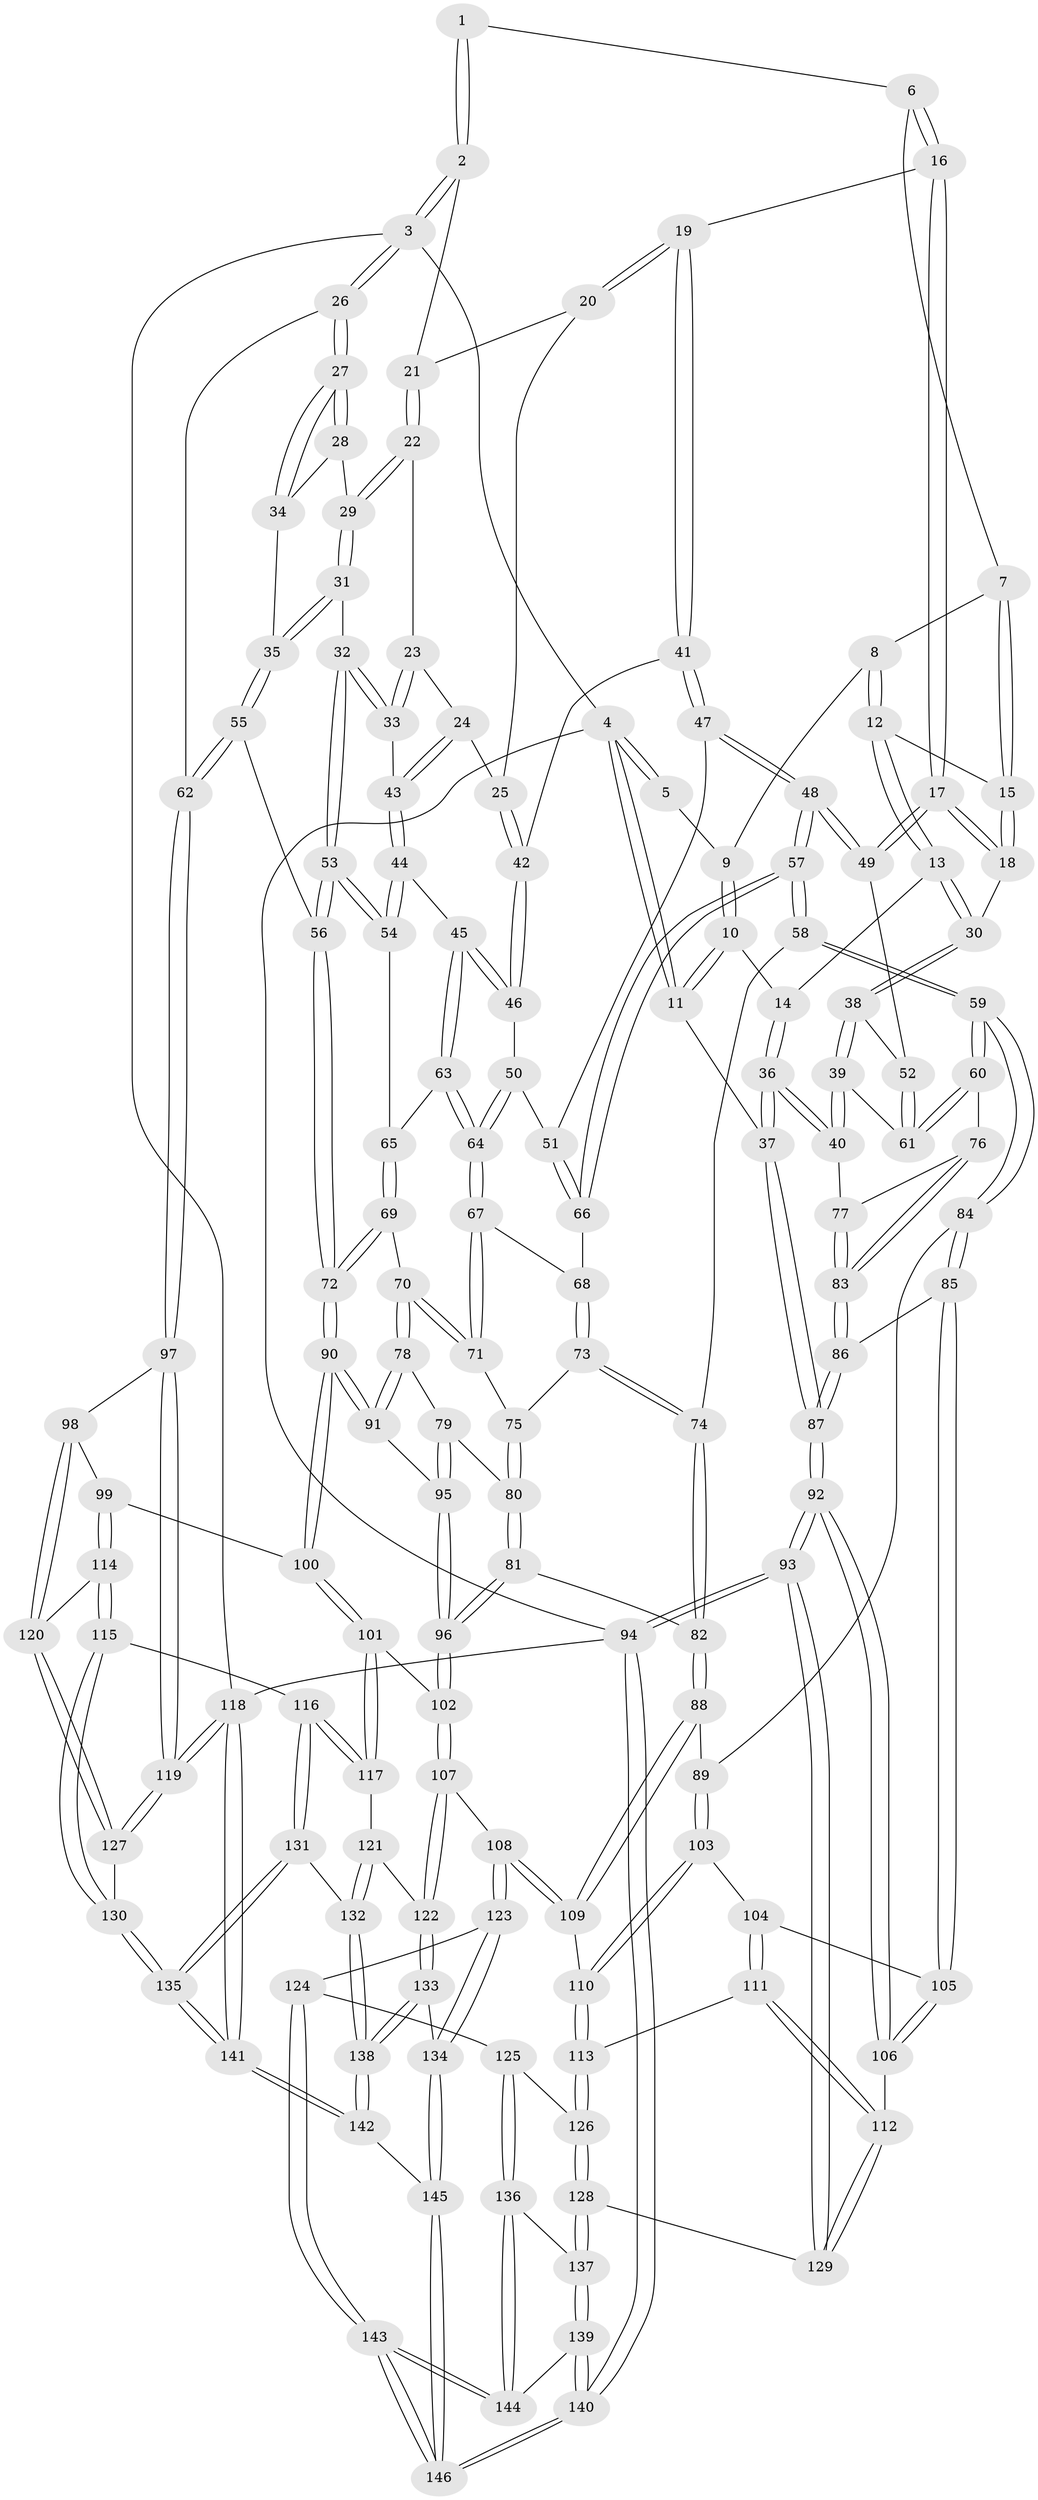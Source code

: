 // coarse degree distribution, {3: 0.08888888888888889, 5: 0.4444444444444444, 4: 0.4222222222222222, 6: 0.044444444444444446}
// Generated by graph-tools (version 1.1) at 2025/42/03/06/25 10:42:34]
// undirected, 146 vertices, 362 edges
graph export_dot {
graph [start="1"]
  node [color=gray90,style=filled];
  1 [pos="+0.401213785122508+0"];
  2 [pos="+0.8487047652961839+0"];
  3 [pos="+1+0"];
  4 [pos="+0+0"];
  5 [pos="+0.14281612807875171+0"];
  6 [pos="+0.40216397127464015+0.02417150609729345"];
  7 [pos="+0.3327060362625381+0.0546336374414832"];
  8 [pos="+0.2263657424415569+0.04337520024783184"];
  9 [pos="+0.1675515623888072+0"];
  10 [pos="+0.12748382222415994+0.045316871274359745"];
  11 [pos="+0+0.18043351817768316"];
  12 [pos="+0.21529216028061457+0.11058548444173104"];
  13 [pos="+0.17011025441839064+0.1341055056171208"];
  14 [pos="+0.14935970945102267+0.13542886926436076"];
  15 [pos="+0.2714853001803304+0.13725219378084066"];
  16 [pos="+0.4651049715921509+0.13533998794093224"];
  17 [pos="+0.3116113155928873+0.2259736586327398"];
  18 [pos="+0.30330238972100465+0.21880668313797588"];
  19 [pos="+0.4693220545900033+0.13747791425931144"];
  20 [pos="+0.7979836147093388+0"];
  21 [pos="+0.8151484596408533+0"];
  22 [pos="+0.838483885395421+0.02238284412644833"];
  23 [pos="+0.7864096219149936+0.1601276167056764"];
  24 [pos="+0.7049758877703756+0.21831333138367964"];
  25 [pos="+0.660528958058303+0.17275302151820981"];
  26 [pos="+1+0.27275667469373227"];
  27 [pos="+1+0.27101120229527675"];
  28 [pos="+0.8996357455080991+0.13263387443751481"];
  29 [pos="+0.8560222083192193+0.07172996270806996"];
  30 [pos="+0.22669240834204965+0.20984266006379368"];
  31 [pos="+0.8418112269461787+0.27156976576468594"];
  32 [pos="+0.8148365560175513+0.27776887795472877"];
  33 [pos="+0.7839336746274581+0.26818090080362883"];
  34 [pos="+0.9478183839966774+0.27504153647141905"];
  35 [pos="+0.9137985327907614+0.28990555080186553"];
  36 [pos="+0+0.2910972355420298"];
  37 [pos="+0+0.26895436143356505"];
  38 [pos="+0.07824349311766504+0.2950282466328499"];
  39 [pos="+0.06121978542198613+0.2975501347719473"];
  40 [pos="+0+0.29406039689549085"];
  41 [pos="+0.5043293425423141+0.18373879419081246"];
  42 [pos="+0.5701730369822074+0.2035608844608396"];
  43 [pos="+0.7348963870494903+0.269615642869054"];
  44 [pos="+0.7244424311897245+0.2827905497340501"];
  45 [pos="+0.6531007895398047+0.32563043300102873"];
  46 [pos="+0.612438158890008+0.3008853230679515"];
  47 [pos="+0.4765994643732308+0.28135787688298436"];
  48 [pos="+0.36740771346209256+0.3514543888802931"];
  49 [pos="+0.3093276295555748+0.26885995604904633"];
  50 [pos="+0.5535047433402056+0.3466210355521811"];
  51 [pos="+0.5169023888615734+0.34773184171611643"];
  52 [pos="+0.238008420470618+0.3071575081696623"];
  53 [pos="+0.7946204940374207+0.42718130542262434"];
  54 [pos="+0.746512895069133+0.3691349730001763"];
  55 [pos="+0.879655779271888+0.49044235477162784"];
  56 [pos="+0.8113284474260003+0.49893473445569275"];
  57 [pos="+0.36738747511695985+0.36406561604201115"];
  58 [pos="+0.3551355503898313+0.40665603770981584"];
  59 [pos="+0.292135267668419+0.45539244769560105"];
  60 [pos="+0.2565162604618253+0.44074580526094376"];
  61 [pos="+0.24223449346133566+0.4144630842454716"];
  62 [pos="+1+0.5732710149492054"];
  63 [pos="+0.655216843650127+0.35766337437562845"];
  64 [pos="+0.5881036438534172+0.39967001038824584"];
  65 [pos="+0.6606136859034232+0.3663526914916633"];
  66 [pos="+0.5006355063539386+0.3898269141213757"];
  67 [pos="+0.5842132692670076+0.41299994928627587"];
  68 [pos="+0.500756816497916+0.390489848793426"];
  69 [pos="+0.7031284431899448+0.5021502894779378"];
  70 [pos="+0.6551453194611254+0.5069933002140865"];
  71 [pos="+0.5856472193864525+0.43375030517728047"];
  72 [pos="+0.7727992743897195+0.5243005237399381"];
  73 [pos="+0.4947264017889988+0.4513254442295653"];
  74 [pos="+0.44733212094466585+0.47558310153521044"];
  75 [pos="+0.5094408532917187+0.45729194887776725"];
  76 [pos="+0.1939013352395014+0.45887063432028213"];
  77 [pos="+0+0.31295494792333567"];
  78 [pos="+0.5853701683161646+0.5498594891857439"];
  79 [pos="+0.5834431984864402+0.55084376951809"];
  80 [pos="+0.5769125629108969+0.5520602667908265"];
  81 [pos="+0.4782595239066209+0.6206182628229044"];
  82 [pos="+0.43524099127485966+0.6217511853909266"];
  83 [pos="+0.1257560047163374+0.5493020859937153"];
  84 [pos="+0.29543454592403096+0.505860398765655"];
  85 [pos="+0.15510006054502312+0.6176161991438506"];
  86 [pos="+0.126543051445323+0.5669490790340938"];
  87 [pos="+0+0.5532192153695674"];
  88 [pos="+0.42839191360896706+0.6255821206368942"];
  89 [pos="+0.38167743444166696+0.6151085369154424"];
  90 [pos="+0.7654093400514029+0.5923733990656991"];
  91 [pos="+0.6605350984393169+0.635345099508638"];
  92 [pos="+0+0.7275666367653136"];
  93 [pos="+0+1"];
  94 [pos="+0+1"];
  95 [pos="+0.6263503527044367+0.6581661105195631"];
  96 [pos="+0.599218540122958+0.7206487710404629"];
  97 [pos="+1+0.6330330061676832"];
  98 [pos="+1+0.6700118697126877"];
  99 [pos="+0.8332115221922489+0.7176506158594388"];
  100 [pos="+0.7686012221297455+0.6122136639744521"];
  101 [pos="+0.631429918290281+0.7818793794197532"];
  102 [pos="+0.6228149594005329+0.7802170461410172"];
  103 [pos="+0.25131810230121804+0.6807069059582705"];
  104 [pos="+0.22407008012353796+0.6850499219600835"];
  105 [pos="+0.1551367242049406+0.6181200043485863"];
  106 [pos="+0+0.7445544485504979"];
  107 [pos="+0.5596585626439256+0.8208508724614528"];
  108 [pos="+0.4652156236897154+0.8421770503456425"];
  109 [pos="+0.41923848404198943+0.7983564734469796"];
  110 [pos="+0.3831425909302927+0.8024598336550435"];
  111 [pos="+0.2236613808368798+0.6875352926785148"];
  112 [pos="+0.12604521858061332+0.8495101674952287"];
  113 [pos="+0.2903029808395346+0.8426256359938128"];
  114 [pos="+0.799133535103102+0.8187256901537671"];
  115 [pos="+0.7569514140331342+0.8406965681943791"];
  116 [pos="+0.7438746930409815+0.8433764931972448"];
  117 [pos="+0.69051579756847+0.8186411489891411"];
  118 [pos="+1+1"];
  119 [pos="+1+1"];
  120 [pos="+0.8884523767723449+0.8585062413525641"];
  121 [pos="+0.6211170035531652+0.931122104861897"];
  122 [pos="+0.5975538018055819+0.938334835195987"];
  123 [pos="+0.45457876090875726+0.9127336852365734"];
  124 [pos="+0.3233551636158489+0.9486387188279213"];
  125 [pos="+0.29055619764816576+0.9109379759108516"];
  126 [pos="+0.2722951113431894+0.8649997975456708"];
  127 [pos="+0.943833321526457+0.94070318066094"];
  128 [pos="+0.1441438357963172+0.8701290874235513"];
  129 [pos="+0.13028582873701744+0.8586598932398829"];
  130 [pos="+0.8266958856552573+0.9655169083783152"];
  131 [pos="+0.7210064099330692+0.918506322960051"];
  132 [pos="+0.6975268836711774+0.944994245940488"];
  133 [pos="+0.5926035795579075+0.9524242765377177"];
  134 [pos="+0.4820585324241613+1"];
  135 [pos="+0.794260731621175+1"];
  136 [pos="+0.2260678629959172+0.9822113471015944"];
  137 [pos="+0.14689633886582634+0.8879847084252904"];
  138 [pos="+0.6615115810130135+1"];
  139 [pos="+0.13304413554878086+0.9785468478919239"];
  140 [pos="+0+1"];
  141 [pos="+0.7898437367088602+1"];
  142 [pos="+0.6711019451490997+1"];
  143 [pos="+0.30145113353284325+1"];
  144 [pos="+0.22778958719612782+0.9961363085534196"];
  145 [pos="+0.4606352230532921+1"];
  146 [pos="+0.3025142405853147+1"];
  1 -- 2;
  1 -- 2;
  1 -- 6;
  2 -- 3;
  2 -- 3;
  2 -- 21;
  3 -- 4;
  3 -- 26;
  3 -- 26;
  3 -- 118;
  4 -- 5;
  4 -- 5;
  4 -- 11;
  4 -- 11;
  4 -- 94;
  5 -- 9;
  6 -- 7;
  6 -- 16;
  6 -- 16;
  7 -- 8;
  7 -- 15;
  7 -- 15;
  8 -- 9;
  8 -- 12;
  8 -- 12;
  9 -- 10;
  9 -- 10;
  10 -- 11;
  10 -- 11;
  10 -- 14;
  11 -- 37;
  12 -- 13;
  12 -- 13;
  12 -- 15;
  13 -- 14;
  13 -- 30;
  13 -- 30;
  14 -- 36;
  14 -- 36;
  15 -- 18;
  15 -- 18;
  16 -- 17;
  16 -- 17;
  16 -- 19;
  17 -- 18;
  17 -- 18;
  17 -- 49;
  17 -- 49;
  18 -- 30;
  19 -- 20;
  19 -- 20;
  19 -- 41;
  19 -- 41;
  20 -- 21;
  20 -- 25;
  21 -- 22;
  21 -- 22;
  22 -- 23;
  22 -- 29;
  22 -- 29;
  23 -- 24;
  23 -- 33;
  23 -- 33;
  24 -- 25;
  24 -- 43;
  24 -- 43;
  25 -- 42;
  25 -- 42;
  26 -- 27;
  26 -- 27;
  26 -- 62;
  27 -- 28;
  27 -- 28;
  27 -- 34;
  27 -- 34;
  28 -- 29;
  28 -- 34;
  29 -- 31;
  29 -- 31;
  30 -- 38;
  30 -- 38;
  31 -- 32;
  31 -- 35;
  31 -- 35;
  32 -- 33;
  32 -- 33;
  32 -- 53;
  32 -- 53;
  33 -- 43;
  34 -- 35;
  35 -- 55;
  35 -- 55;
  36 -- 37;
  36 -- 37;
  36 -- 40;
  36 -- 40;
  37 -- 87;
  37 -- 87;
  38 -- 39;
  38 -- 39;
  38 -- 52;
  39 -- 40;
  39 -- 40;
  39 -- 61;
  40 -- 77;
  41 -- 42;
  41 -- 47;
  41 -- 47;
  42 -- 46;
  42 -- 46;
  43 -- 44;
  43 -- 44;
  44 -- 45;
  44 -- 54;
  44 -- 54;
  45 -- 46;
  45 -- 46;
  45 -- 63;
  45 -- 63;
  46 -- 50;
  47 -- 48;
  47 -- 48;
  47 -- 51;
  48 -- 49;
  48 -- 49;
  48 -- 57;
  48 -- 57;
  49 -- 52;
  50 -- 51;
  50 -- 64;
  50 -- 64;
  51 -- 66;
  51 -- 66;
  52 -- 61;
  52 -- 61;
  53 -- 54;
  53 -- 54;
  53 -- 56;
  53 -- 56;
  54 -- 65;
  55 -- 56;
  55 -- 62;
  55 -- 62;
  56 -- 72;
  56 -- 72;
  57 -- 58;
  57 -- 58;
  57 -- 66;
  57 -- 66;
  58 -- 59;
  58 -- 59;
  58 -- 74;
  59 -- 60;
  59 -- 60;
  59 -- 84;
  59 -- 84;
  60 -- 61;
  60 -- 61;
  60 -- 76;
  62 -- 97;
  62 -- 97;
  63 -- 64;
  63 -- 64;
  63 -- 65;
  64 -- 67;
  64 -- 67;
  65 -- 69;
  65 -- 69;
  66 -- 68;
  67 -- 68;
  67 -- 71;
  67 -- 71;
  68 -- 73;
  68 -- 73;
  69 -- 70;
  69 -- 72;
  69 -- 72;
  70 -- 71;
  70 -- 71;
  70 -- 78;
  70 -- 78;
  71 -- 75;
  72 -- 90;
  72 -- 90;
  73 -- 74;
  73 -- 74;
  73 -- 75;
  74 -- 82;
  74 -- 82;
  75 -- 80;
  75 -- 80;
  76 -- 77;
  76 -- 83;
  76 -- 83;
  77 -- 83;
  77 -- 83;
  78 -- 79;
  78 -- 91;
  78 -- 91;
  79 -- 80;
  79 -- 95;
  79 -- 95;
  80 -- 81;
  80 -- 81;
  81 -- 82;
  81 -- 96;
  81 -- 96;
  82 -- 88;
  82 -- 88;
  83 -- 86;
  83 -- 86;
  84 -- 85;
  84 -- 85;
  84 -- 89;
  85 -- 86;
  85 -- 105;
  85 -- 105;
  86 -- 87;
  86 -- 87;
  87 -- 92;
  87 -- 92;
  88 -- 89;
  88 -- 109;
  88 -- 109;
  89 -- 103;
  89 -- 103;
  90 -- 91;
  90 -- 91;
  90 -- 100;
  90 -- 100;
  91 -- 95;
  92 -- 93;
  92 -- 93;
  92 -- 106;
  92 -- 106;
  93 -- 94;
  93 -- 94;
  93 -- 129;
  93 -- 129;
  94 -- 140;
  94 -- 140;
  94 -- 118;
  95 -- 96;
  95 -- 96;
  96 -- 102;
  96 -- 102;
  97 -- 98;
  97 -- 119;
  97 -- 119;
  98 -- 99;
  98 -- 120;
  98 -- 120;
  99 -- 100;
  99 -- 114;
  99 -- 114;
  100 -- 101;
  100 -- 101;
  101 -- 102;
  101 -- 117;
  101 -- 117;
  102 -- 107;
  102 -- 107;
  103 -- 104;
  103 -- 110;
  103 -- 110;
  104 -- 105;
  104 -- 111;
  104 -- 111;
  105 -- 106;
  105 -- 106;
  106 -- 112;
  107 -- 108;
  107 -- 122;
  107 -- 122;
  108 -- 109;
  108 -- 109;
  108 -- 123;
  108 -- 123;
  109 -- 110;
  110 -- 113;
  110 -- 113;
  111 -- 112;
  111 -- 112;
  111 -- 113;
  112 -- 129;
  112 -- 129;
  113 -- 126;
  113 -- 126;
  114 -- 115;
  114 -- 115;
  114 -- 120;
  115 -- 116;
  115 -- 130;
  115 -- 130;
  116 -- 117;
  116 -- 117;
  116 -- 131;
  116 -- 131;
  117 -- 121;
  118 -- 119;
  118 -- 119;
  118 -- 141;
  118 -- 141;
  119 -- 127;
  119 -- 127;
  120 -- 127;
  120 -- 127;
  121 -- 122;
  121 -- 132;
  121 -- 132;
  122 -- 133;
  122 -- 133;
  123 -- 124;
  123 -- 134;
  123 -- 134;
  124 -- 125;
  124 -- 143;
  124 -- 143;
  125 -- 126;
  125 -- 136;
  125 -- 136;
  126 -- 128;
  126 -- 128;
  127 -- 130;
  128 -- 129;
  128 -- 137;
  128 -- 137;
  130 -- 135;
  130 -- 135;
  131 -- 132;
  131 -- 135;
  131 -- 135;
  132 -- 138;
  132 -- 138;
  133 -- 134;
  133 -- 138;
  133 -- 138;
  134 -- 145;
  134 -- 145;
  135 -- 141;
  135 -- 141;
  136 -- 137;
  136 -- 144;
  136 -- 144;
  137 -- 139;
  137 -- 139;
  138 -- 142;
  138 -- 142;
  139 -- 140;
  139 -- 140;
  139 -- 144;
  140 -- 146;
  140 -- 146;
  141 -- 142;
  141 -- 142;
  142 -- 145;
  143 -- 144;
  143 -- 144;
  143 -- 146;
  143 -- 146;
  145 -- 146;
  145 -- 146;
}
